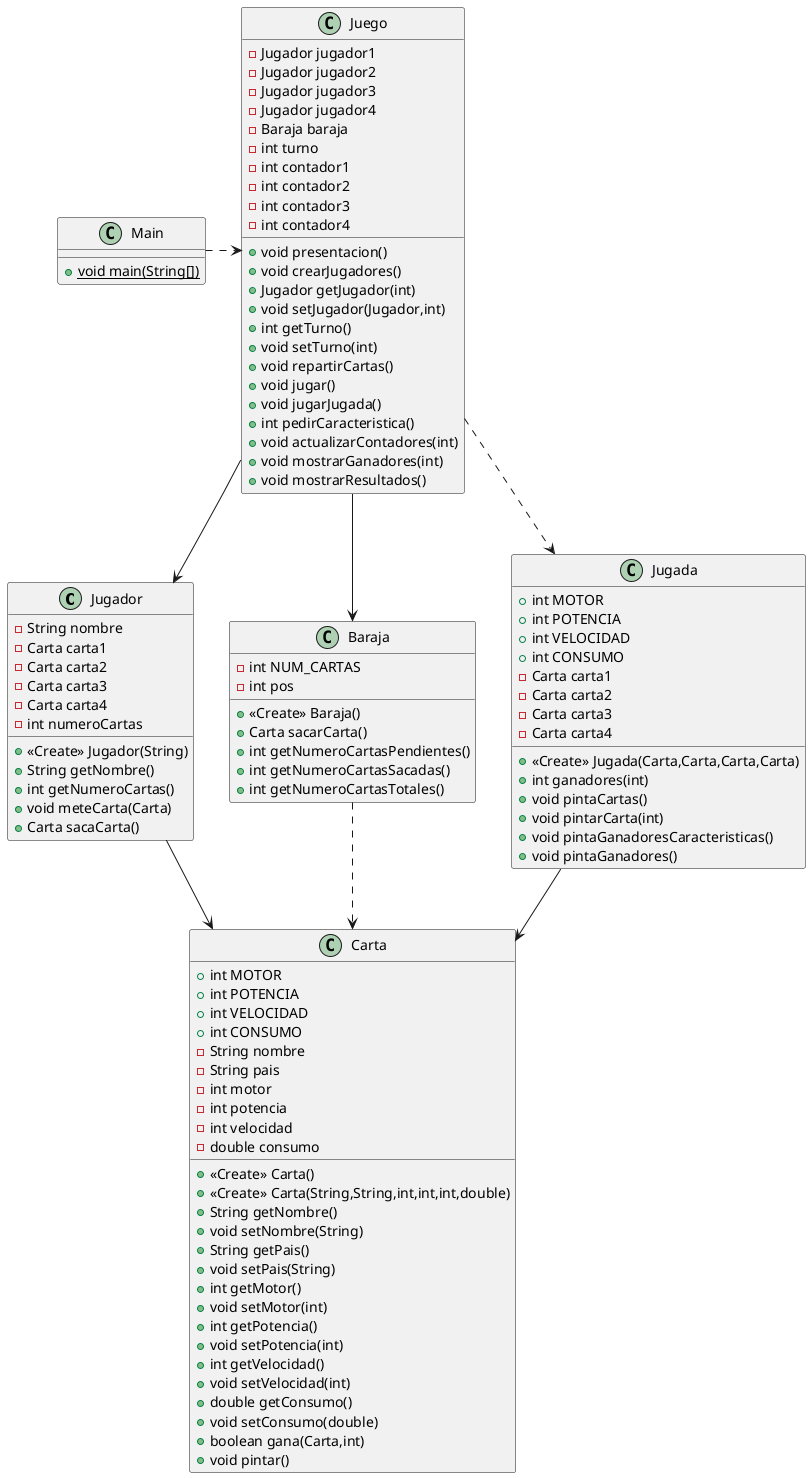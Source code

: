 @startuml
class Jugador {
- String nombre
- Carta carta1
- Carta carta2
- Carta carta3
- Carta carta4
- int numeroCartas
+ <<Create>> Jugador(String)
+ String getNombre()
+ int getNumeroCartas()
+ void meteCarta(Carta)
+ Carta sacaCarta()
}
class Carta {
+ int MOTOR
+ int POTENCIA
+ int VELOCIDAD
+ int CONSUMO
- String nombre
- String pais
- int motor
- int potencia
- int velocidad
- double consumo
+ <<Create>> Carta()
+ <<Create>> Carta(String,String,int,int,int,double)
+ String getNombre()
+ void setNombre(String)
+ String getPais()
+ void setPais(String)
+ int getMotor()
+ void setMotor(int)
+ int getPotencia()
+ void setPotencia(int)
+ int getVelocidad()
+ void setVelocidad(int)
+ double getConsumo()
+ void setConsumo(double)
+ boolean gana(Carta,int)
+ void pintar()
}
class Juego {
- Jugador jugador1
- Jugador jugador2
- Jugador jugador3
- Jugador jugador4
- Baraja baraja
- int turno
- int contador1
- int contador2
- int contador3
- int contador4
+ void presentacion()
+ void crearJugadores()
+ Jugador getJugador(int)
+ void setJugador(Jugador,int)
+ int getTurno()
+ void setTurno(int)
+ void repartirCartas()
+ void jugar()
+ void jugarJugada()
+ int pedirCaracteristica()
+ void actualizarContadores(int)
+ void mostrarGanadores(int)
+ void mostrarResultados()
}
class Baraja {
- int NUM_CARTAS
- int pos
+ <<Create>> Baraja()
+ Carta sacarCarta()
+ int getNumeroCartasPendientes()
+ int getNumeroCartasSacadas()
+ int getNumeroCartasTotales()
}
class Main {
+ {static} void main(String[])
}
class Jugada {
+ int MOTOR
+ int POTENCIA
+ int VELOCIDAD
+ int CONSUMO
- Carta carta1
- Carta carta2
- Carta carta3
- Carta carta4
+ <<Create>> Jugada(Carta,Carta,Carta,Carta)
+ int ganadores(int)
+ void pintaCartas()
+ void pintarCarta(int)
+ void pintaGanadoresCaracteristicas()
+ void pintaGanadores()
}
Main .right.> Juego
Juego --> Baraja
Juego --> Jugador
Juego ..> Jugada
Jugador --> Carta
Jugada --> Carta
Baraja ..> Carta
@enduml